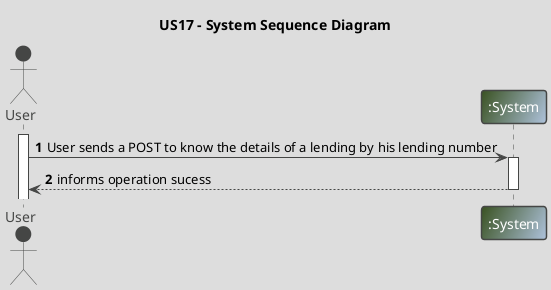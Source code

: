 @startuml
'https://plantuml.com/sequence-diagram

title US17 - System Sequence Diagram

autoactivate on
autonumber

!theme toy

actor "User" as U
participant ":System" as S #3B5323FF/B0C4DEFF

activate U



U -> S: User sends a POST to know the details of a lending by his lending number
S --> U: informs operation sucess


@enduml